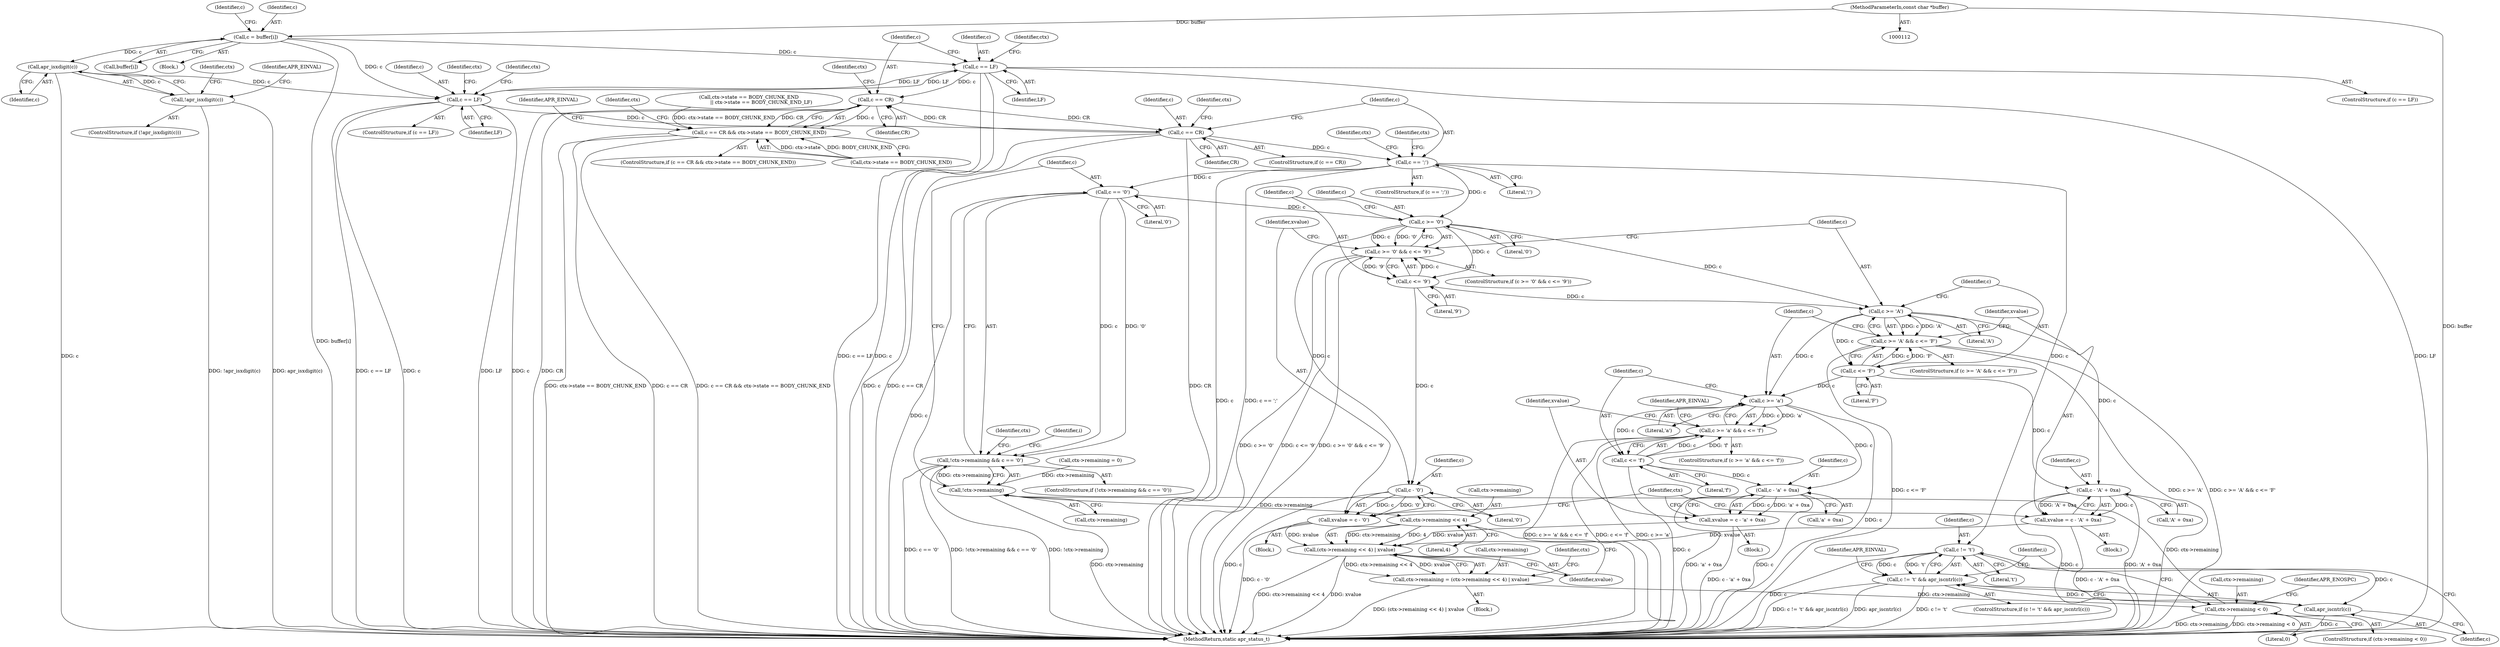 digraph "0_httpd_e427c41257957b57036d5a549b260b6185d1dd73_0@array" {
"1000128" [label="(Call,c = buffer[i])"];
"1000114" [label="(MethodParameterIn,const char *buffer)"];
"1000151" [label="(Call,c == LF)"];
"1000163" [label="(Call,c == CR)"];
"1000162" [label="(Call,c == CR && ctx->state == BODY_CHUNK_END)"];
"1000257" [label="(Call,c == CR)"];
"1000268" [label="(Call,c == ';')"];
"1000287" [label="(Call,c != '\t')"];
"1000286" [label="(Call,c != '\t' && apr_iscntrl(c))"];
"1000290" [label="(Call,apr_iscntrl(c))"];
"1000310" [label="(Call,c == '0')"];
"1000305" [label="(Call,!ctx->remaining && c == '0')"];
"1000333" [label="(Call,c >= '0')"];
"1000332" [label="(Call,c >= '0' && c <= '9')"];
"1000336" [label="(Call,c <= '9')"];
"1000342" [label="(Call,c - '0')"];
"1000340" [label="(Call,xvalue = c - '0')"];
"1000387" [label="(Call,(ctx->remaining << 4) | xvalue)"];
"1000383" [label="(Call,ctx->remaining = (ctx->remaining << 4) | xvalue)"];
"1000395" [label="(Call,ctx->remaining < 0)"];
"1000306" [label="(Call,!ctx->remaining)"];
"1000388" [label="(Call,ctx->remaining << 4)"];
"1000348" [label="(Call,c >= 'A')"];
"1000347" [label="(Call,c >= 'A' && c <= 'F')"];
"1000351" [label="(Call,c <= 'F')"];
"1000357" [label="(Call,c - 'A' + 0xa)"];
"1000355" [label="(Call,xvalue = c - 'A' + 0xa)"];
"1000365" [label="(Call,c >= 'a')"];
"1000364" [label="(Call,c >= 'a' && c <= 'f')"];
"1000368" [label="(Call,c <= 'f')"];
"1000374" [label="(Call,c - 'a' + 0xa)"];
"1000372" [label="(Call,xvalue = c - 'a' + 0xa)"];
"1000224" [label="(Call,c == LF)"];
"1000193" [label="(Call,apr_isxdigit(c))"];
"1000192" [label="(Call,!apr_isxdigit(c))"];
"1000281" [label="(Identifier,ctx)"];
"1000312" [label="(Literal,'0')"];
"1000364" [label="(Call,c >= 'a' && c <= 'f')"];
"1000192" [label="(Call,!apr_isxdigit(c))"];
"1000393" [label="(Identifier,xvalue)"];
"1000354" [label="(Block,)"];
"1000373" [label="(Identifier,xvalue)"];
"1000371" [label="(Block,)"];
"1000205" [label="(Call,ctx->remaining = 0)"];
"1000291" [label="(Identifier,c)"];
"1000347" [label="(Call,c >= 'A' && c <= 'F')"];
"1000310" [label="(Call,c == '0')"];
"1000285" [label="(ControlStructure,if (c != '\t' && apr_iscntrl(c)))"];
"1000194" [label="(Identifier,c)"];
"1000369" [label="(Identifier,c)"];
"1000257" [label="(Call,c == CR)"];
"1000302" [label="(Block,)"];
"1000341" [label="(Identifier,xvalue)"];
"1000270" [label="(Literal,';')"];
"1000166" [label="(Call,ctx->state == BODY_CHUNK_END)"];
"1000202" [label="(Identifier,ctx)"];
"1000128" [label="(Call,c = buffer[i])"];
"1000363" [label="(ControlStructure,if (c >= 'a' && c <= 'f'))"];
"1000350" [label="(Literal,'A')"];
"1000287" [label="(Call,c != '\t')"];
"1000290" [label="(Call,apr_iscntrl(c))"];
"1000311" [label="(Identifier,c)"];
"1000256" [label="(ControlStructure,if (c == CR))"];
"1000230" [label="(Identifier,ctx)"];
"1000431" [label="(MethodReturn,static apr_status_t)"];
"1000352" [label="(Identifier,c)"];
"1000356" [label="(Identifier,xvalue)"];
"1000304" [label="(ControlStructure,if (!ctx->remaining && c == '0'))"];
"1000355" [label="(Call,xvalue = c - 'A' + 0xa)"];
"1000374" [label="(Call,c - 'a' + 0xa)"];
"1000258" [label="(Identifier,c)"];
"1000368" [label="(Call,c <= 'f')"];
"1000375" [label="(Identifier,c)"];
"1000180" [label="(Identifier,APR_EINVAL)"];
"1000263" [label="(Identifier,ctx)"];
"1000269" [label="(Identifier,c)"];
"1000331" [label="(ControlStructure,if (c >= '0' && c <= '9'))"];
"1000151" [label="(Call,c == LF)"];
"1000388" [label="(Call,ctx->remaining << 4)"];
"1000335" [label="(Literal,'0')"];
"1000333" [label="(Call,c >= '0')"];
"1000359" [label="(Call,'A' + 0xa)"];
"1000286" [label="(Call,c != '\t' && apr_iscntrl(c))"];
"1000382" [label="(Identifier,APR_EINVAL)"];
"1000343" [label="(Identifier,c)"];
"1000348" [label="(Call,c >= 'A')"];
"1000289" [label="(Literal,'\t')"];
"1000384" [label="(Call,ctx->remaining)"];
"1000387" [label="(Call,(ctx->remaining << 4) | xvalue)"];
"1000397" [label="(Identifier,ctx)"];
"1000223" [label="(ControlStructure,if (c == LF))"];
"1000249" [label="(Identifier,ctx)"];
"1000274" [label="(Identifier,ctx)"];
"1000370" [label="(Literal,'f')"];
"1000162" [label="(Call,c == CR && ctx->state == BODY_CHUNK_END)"];
"1000135" [label="(Identifier,c)"];
"1000294" [label="(Identifier,APR_EINVAL)"];
"1000165" [label="(Identifier,CR)"];
"1000164" [label="(Identifier,c)"];
"1000267" [label="(ControlStructure,if (c == ';'))"];
"1000395" [label="(Call,ctx->remaining < 0)"];
"1000366" [label="(Identifier,c)"];
"1000163" [label="(Call,c == CR)"];
"1000394" [label="(ControlStructure,if (ctx->remaining < 0))"];
"1000342" [label="(Call,c - '0')"];
"1000288" [label="(Identifier,c)"];
"1000399" [label="(Literal,0)"];
"1000306" [label="(Call,!ctx->remaining)"];
"1000402" [label="(Identifier,APR_ENOSPC)"];
"1000168" [label="(Identifier,ctx)"];
"1000349" [label="(Identifier,c)"];
"1000174" [label="(Identifier,ctx)"];
"1000129" [label="(Identifier,c)"];
"1000353" [label="(Literal,'F')"];
"1000114" [label="(MethodParameterIn,const char *buffer)"];
"1000193" [label="(Call,apr_isxdigit(c))"];
"1000346" [label="(ControlStructure,if (c >= 'A' && c <= 'F'))"];
"1000138" [label="(Call,ctx->state == BODY_CHUNK_END\n                || ctx->state == BODY_CHUNK_END_LF)"];
"1000340" [label="(Call,xvalue = c - '0')"];
"1000226" [label="(Identifier,LF)"];
"1000408" [label="(Identifier,i)"];
"1000396" [label="(Call,ctx->remaining)"];
"1000161" [label="(ControlStructure,if (c == CR && ctx->state == BODY_CHUNK_END))"];
"1000150" [label="(ControlStructure,if (c == LF))"];
"1000305" [label="(Call,!ctx->remaining && c == '0')"];
"1000365" [label="(Call,c >= 'a')"];
"1000319" [label="(Identifier,ctx)"];
"1000268" [label="(Call,c == ';')"];
"1000307" [label="(Call,ctx->remaining)"];
"1000357" [label="(Call,c - 'A' + 0xa)"];
"1000153" [label="(Identifier,LF)"];
"1000197" [label="(Identifier,APR_EINVAL)"];
"1000383" [label="(Call,ctx->remaining = (ctx->remaining << 4) | xvalue)"];
"1000157" [label="(Identifier,ctx)"];
"1000358" [label="(Identifier,c)"];
"1000337" [label="(Identifier,c)"];
"1000334" [label="(Identifier,c)"];
"1000385" [label="(Identifier,ctx)"];
"1000126" [label="(Block,)"];
"1000367" [label="(Literal,'a')"];
"1000344" [label="(Literal,'0')"];
"1000315" [label="(Identifier,i)"];
"1000336" [label="(Call,c <= '9')"];
"1000152" [label="(Identifier,c)"];
"1000225" [label="(Identifier,c)"];
"1000259" [label="(Identifier,CR)"];
"1000224" [label="(Call,c == LF)"];
"1000332" [label="(Call,c >= '0' && c <= '9')"];
"1000392" [label="(Literal,4)"];
"1000191" [label="(ControlStructure,if (!apr_isxdigit(c)))"];
"1000339" [label="(Block,)"];
"1000130" [label="(Call,buffer[i])"];
"1000338" [label="(Literal,'9')"];
"1000372" [label="(Call,xvalue = c - 'a' + 0xa)"];
"1000389" [label="(Call,ctx->remaining)"];
"1000376" [label="(Call,'a' + 0xa)"];
"1000351" [label="(Call,c <= 'F')"];
"1000128" -> "1000126"  [label="AST: "];
"1000128" -> "1000130"  [label="CFG: "];
"1000129" -> "1000128"  [label="AST: "];
"1000130" -> "1000128"  [label="AST: "];
"1000135" -> "1000128"  [label="CFG: "];
"1000128" -> "1000431"  [label="DDG: buffer[i]"];
"1000114" -> "1000128"  [label="DDG: buffer"];
"1000128" -> "1000151"  [label="DDG: c"];
"1000128" -> "1000193"  [label="DDG: c"];
"1000128" -> "1000224"  [label="DDG: c"];
"1000114" -> "1000112"  [label="AST: "];
"1000114" -> "1000431"  [label="DDG: buffer"];
"1000151" -> "1000150"  [label="AST: "];
"1000151" -> "1000153"  [label="CFG: "];
"1000152" -> "1000151"  [label="AST: "];
"1000153" -> "1000151"  [label="AST: "];
"1000157" -> "1000151"  [label="CFG: "];
"1000164" -> "1000151"  [label="CFG: "];
"1000151" -> "1000431"  [label="DDG: c == LF"];
"1000151" -> "1000431"  [label="DDG: c"];
"1000151" -> "1000431"  [label="DDG: LF"];
"1000224" -> "1000151"  [label="DDG: LF"];
"1000151" -> "1000163"  [label="DDG: c"];
"1000151" -> "1000224"  [label="DDG: LF"];
"1000163" -> "1000162"  [label="AST: "];
"1000163" -> "1000165"  [label="CFG: "];
"1000164" -> "1000163"  [label="AST: "];
"1000165" -> "1000163"  [label="AST: "];
"1000168" -> "1000163"  [label="CFG: "];
"1000162" -> "1000163"  [label="CFG: "];
"1000163" -> "1000431"  [label="DDG: c"];
"1000163" -> "1000431"  [label="DDG: CR"];
"1000163" -> "1000162"  [label="DDG: c"];
"1000163" -> "1000162"  [label="DDG: CR"];
"1000257" -> "1000163"  [label="DDG: CR"];
"1000163" -> "1000257"  [label="DDG: CR"];
"1000162" -> "1000161"  [label="AST: "];
"1000162" -> "1000166"  [label="CFG: "];
"1000166" -> "1000162"  [label="AST: "];
"1000174" -> "1000162"  [label="CFG: "];
"1000180" -> "1000162"  [label="CFG: "];
"1000162" -> "1000431"  [label="DDG: ctx->state == BODY_CHUNK_END"];
"1000162" -> "1000431"  [label="DDG: c == CR"];
"1000162" -> "1000431"  [label="DDG: c == CR && ctx->state == BODY_CHUNK_END"];
"1000138" -> "1000162"  [label="DDG: ctx->state == BODY_CHUNK_END"];
"1000166" -> "1000162"  [label="DDG: ctx->state"];
"1000166" -> "1000162"  [label="DDG: BODY_CHUNK_END"];
"1000257" -> "1000256"  [label="AST: "];
"1000257" -> "1000259"  [label="CFG: "];
"1000258" -> "1000257"  [label="AST: "];
"1000259" -> "1000257"  [label="AST: "];
"1000263" -> "1000257"  [label="CFG: "];
"1000269" -> "1000257"  [label="CFG: "];
"1000257" -> "1000431"  [label="DDG: CR"];
"1000257" -> "1000431"  [label="DDG: c"];
"1000257" -> "1000431"  [label="DDG: c == CR"];
"1000224" -> "1000257"  [label="DDG: c"];
"1000257" -> "1000268"  [label="DDG: c"];
"1000268" -> "1000267"  [label="AST: "];
"1000268" -> "1000270"  [label="CFG: "];
"1000269" -> "1000268"  [label="AST: "];
"1000270" -> "1000268"  [label="AST: "];
"1000274" -> "1000268"  [label="CFG: "];
"1000281" -> "1000268"  [label="CFG: "];
"1000268" -> "1000431"  [label="DDG: c"];
"1000268" -> "1000431"  [label="DDG: c == ';'"];
"1000268" -> "1000287"  [label="DDG: c"];
"1000268" -> "1000310"  [label="DDG: c"];
"1000268" -> "1000333"  [label="DDG: c"];
"1000287" -> "1000286"  [label="AST: "];
"1000287" -> "1000289"  [label="CFG: "];
"1000288" -> "1000287"  [label="AST: "];
"1000289" -> "1000287"  [label="AST: "];
"1000291" -> "1000287"  [label="CFG: "];
"1000286" -> "1000287"  [label="CFG: "];
"1000287" -> "1000431"  [label="DDG: c"];
"1000287" -> "1000286"  [label="DDG: c"];
"1000287" -> "1000286"  [label="DDG: '\t'"];
"1000287" -> "1000290"  [label="DDG: c"];
"1000286" -> "1000285"  [label="AST: "];
"1000286" -> "1000290"  [label="CFG: "];
"1000290" -> "1000286"  [label="AST: "];
"1000294" -> "1000286"  [label="CFG: "];
"1000408" -> "1000286"  [label="CFG: "];
"1000286" -> "1000431"  [label="DDG: c != '\t' && apr_iscntrl(c)"];
"1000286" -> "1000431"  [label="DDG: apr_iscntrl(c)"];
"1000286" -> "1000431"  [label="DDG: c != '\t'"];
"1000290" -> "1000286"  [label="DDG: c"];
"1000290" -> "1000291"  [label="CFG: "];
"1000291" -> "1000290"  [label="AST: "];
"1000290" -> "1000431"  [label="DDG: c"];
"1000310" -> "1000305"  [label="AST: "];
"1000310" -> "1000312"  [label="CFG: "];
"1000311" -> "1000310"  [label="AST: "];
"1000312" -> "1000310"  [label="AST: "];
"1000305" -> "1000310"  [label="CFG: "];
"1000310" -> "1000431"  [label="DDG: c"];
"1000310" -> "1000305"  [label="DDG: c"];
"1000310" -> "1000305"  [label="DDG: '0'"];
"1000310" -> "1000333"  [label="DDG: c"];
"1000305" -> "1000304"  [label="AST: "];
"1000305" -> "1000306"  [label="CFG: "];
"1000306" -> "1000305"  [label="AST: "];
"1000315" -> "1000305"  [label="CFG: "];
"1000319" -> "1000305"  [label="CFG: "];
"1000305" -> "1000431"  [label="DDG: c == '0'"];
"1000305" -> "1000431"  [label="DDG: !ctx->remaining && c == '0'"];
"1000305" -> "1000431"  [label="DDG: !ctx->remaining"];
"1000306" -> "1000305"  [label="DDG: ctx->remaining"];
"1000333" -> "1000332"  [label="AST: "];
"1000333" -> "1000335"  [label="CFG: "];
"1000334" -> "1000333"  [label="AST: "];
"1000335" -> "1000333"  [label="AST: "];
"1000337" -> "1000333"  [label="CFG: "];
"1000332" -> "1000333"  [label="CFG: "];
"1000333" -> "1000332"  [label="DDG: c"];
"1000333" -> "1000332"  [label="DDG: '0'"];
"1000333" -> "1000336"  [label="DDG: c"];
"1000333" -> "1000342"  [label="DDG: c"];
"1000333" -> "1000348"  [label="DDG: c"];
"1000332" -> "1000331"  [label="AST: "];
"1000332" -> "1000336"  [label="CFG: "];
"1000336" -> "1000332"  [label="AST: "];
"1000341" -> "1000332"  [label="CFG: "];
"1000349" -> "1000332"  [label="CFG: "];
"1000332" -> "1000431"  [label="DDG: c >= '0'"];
"1000332" -> "1000431"  [label="DDG: c <= '9'"];
"1000332" -> "1000431"  [label="DDG: c >= '0' && c <= '9'"];
"1000336" -> "1000332"  [label="DDG: c"];
"1000336" -> "1000332"  [label="DDG: '9'"];
"1000336" -> "1000338"  [label="CFG: "];
"1000337" -> "1000336"  [label="AST: "];
"1000338" -> "1000336"  [label="AST: "];
"1000336" -> "1000342"  [label="DDG: c"];
"1000336" -> "1000348"  [label="DDG: c"];
"1000342" -> "1000340"  [label="AST: "];
"1000342" -> "1000344"  [label="CFG: "];
"1000343" -> "1000342"  [label="AST: "];
"1000344" -> "1000342"  [label="AST: "];
"1000340" -> "1000342"  [label="CFG: "];
"1000342" -> "1000431"  [label="DDG: c"];
"1000342" -> "1000340"  [label="DDG: c"];
"1000342" -> "1000340"  [label="DDG: '0'"];
"1000340" -> "1000339"  [label="AST: "];
"1000341" -> "1000340"  [label="AST: "];
"1000385" -> "1000340"  [label="CFG: "];
"1000340" -> "1000431"  [label="DDG: c - '0'"];
"1000340" -> "1000387"  [label="DDG: xvalue"];
"1000387" -> "1000383"  [label="AST: "];
"1000387" -> "1000393"  [label="CFG: "];
"1000388" -> "1000387"  [label="AST: "];
"1000393" -> "1000387"  [label="AST: "];
"1000383" -> "1000387"  [label="CFG: "];
"1000387" -> "1000431"  [label="DDG: xvalue"];
"1000387" -> "1000431"  [label="DDG: ctx->remaining << 4"];
"1000387" -> "1000383"  [label="DDG: ctx->remaining << 4"];
"1000387" -> "1000383"  [label="DDG: xvalue"];
"1000388" -> "1000387"  [label="DDG: ctx->remaining"];
"1000388" -> "1000387"  [label="DDG: 4"];
"1000355" -> "1000387"  [label="DDG: xvalue"];
"1000372" -> "1000387"  [label="DDG: xvalue"];
"1000383" -> "1000302"  [label="AST: "];
"1000384" -> "1000383"  [label="AST: "];
"1000397" -> "1000383"  [label="CFG: "];
"1000383" -> "1000431"  [label="DDG: (ctx->remaining << 4) | xvalue"];
"1000383" -> "1000395"  [label="DDG: ctx->remaining"];
"1000395" -> "1000394"  [label="AST: "];
"1000395" -> "1000399"  [label="CFG: "];
"1000396" -> "1000395"  [label="AST: "];
"1000399" -> "1000395"  [label="AST: "];
"1000402" -> "1000395"  [label="CFG: "];
"1000408" -> "1000395"  [label="CFG: "];
"1000395" -> "1000431"  [label="DDG: ctx->remaining"];
"1000395" -> "1000431"  [label="DDG: ctx->remaining < 0"];
"1000395" -> "1000306"  [label="DDG: ctx->remaining"];
"1000306" -> "1000307"  [label="CFG: "];
"1000307" -> "1000306"  [label="AST: "];
"1000311" -> "1000306"  [label="CFG: "];
"1000306" -> "1000431"  [label="DDG: ctx->remaining"];
"1000205" -> "1000306"  [label="DDG: ctx->remaining"];
"1000306" -> "1000388"  [label="DDG: ctx->remaining"];
"1000388" -> "1000392"  [label="CFG: "];
"1000389" -> "1000388"  [label="AST: "];
"1000392" -> "1000388"  [label="AST: "];
"1000393" -> "1000388"  [label="CFG: "];
"1000348" -> "1000347"  [label="AST: "];
"1000348" -> "1000350"  [label="CFG: "];
"1000349" -> "1000348"  [label="AST: "];
"1000350" -> "1000348"  [label="AST: "];
"1000352" -> "1000348"  [label="CFG: "];
"1000347" -> "1000348"  [label="CFG: "];
"1000348" -> "1000347"  [label="DDG: c"];
"1000348" -> "1000347"  [label="DDG: 'A'"];
"1000348" -> "1000351"  [label="DDG: c"];
"1000348" -> "1000357"  [label="DDG: c"];
"1000348" -> "1000365"  [label="DDG: c"];
"1000347" -> "1000346"  [label="AST: "];
"1000347" -> "1000351"  [label="CFG: "];
"1000351" -> "1000347"  [label="AST: "];
"1000356" -> "1000347"  [label="CFG: "];
"1000366" -> "1000347"  [label="CFG: "];
"1000347" -> "1000431"  [label="DDG: c <= 'F'"];
"1000347" -> "1000431"  [label="DDG: c >= 'A'"];
"1000347" -> "1000431"  [label="DDG: c >= 'A' && c <= 'F'"];
"1000351" -> "1000347"  [label="DDG: c"];
"1000351" -> "1000347"  [label="DDG: 'F'"];
"1000351" -> "1000353"  [label="CFG: "];
"1000352" -> "1000351"  [label="AST: "];
"1000353" -> "1000351"  [label="AST: "];
"1000351" -> "1000357"  [label="DDG: c"];
"1000351" -> "1000365"  [label="DDG: c"];
"1000357" -> "1000355"  [label="AST: "];
"1000357" -> "1000359"  [label="CFG: "];
"1000358" -> "1000357"  [label="AST: "];
"1000359" -> "1000357"  [label="AST: "];
"1000355" -> "1000357"  [label="CFG: "];
"1000357" -> "1000431"  [label="DDG: c"];
"1000357" -> "1000431"  [label="DDG: 'A' + 0xa"];
"1000357" -> "1000355"  [label="DDG: c"];
"1000357" -> "1000355"  [label="DDG: 'A' + 0xa"];
"1000355" -> "1000354"  [label="AST: "];
"1000356" -> "1000355"  [label="AST: "];
"1000385" -> "1000355"  [label="CFG: "];
"1000355" -> "1000431"  [label="DDG: c - 'A' + 0xa"];
"1000365" -> "1000364"  [label="AST: "];
"1000365" -> "1000367"  [label="CFG: "];
"1000366" -> "1000365"  [label="AST: "];
"1000367" -> "1000365"  [label="AST: "];
"1000369" -> "1000365"  [label="CFG: "];
"1000364" -> "1000365"  [label="CFG: "];
"1000365" -> "1000431"  [label="DDG: c"];
"1000365" -> "1000364"  [label="DDG: c"];
"1000365" -> "1000364"  [label="DDG: 'a'"];
"1000365" -> "1000368"  [label="DDG: c"];
"1000365" -> "1000374"  [label="DDG: c"];
"1000364" -> "1000363"  [label="AST: "];
"1000364" -> "1000368"  [label="CFG: "];
"1000368" -> "1000364"  [label="AST: "];
"1000373" -> "1000364"  [label="CFG: "];
"1000382" -> "1000364"  [label="CFG: "];
"1000364" -> "1000431"  [label="DDG: c >= 'a'"];
"1000364" -> "1000431"  [label="DDG: c >= 'a' && c <= 'f'"];
"1000364" -> "1000431"  [label="DDG: c <= 'f'"];
"1000368" -> "1000364"  [label="DDG: c"];
"1000368" -> "1000364"  [label="DDG: 'f'"];
"1000368" -> "1000370"  [label="CFG: "];
"1000369" -> "1000368"  [label="AST: "];
"1000370" -> "1000368"  [label="AST: "];
"1000368" -> "1000431"  [label="DDG: c"];
"1000368" -> "1000374"  [label="DDG: c"];
"1000374" -> "1000372"  [label="AST: "];
"1000374" -> "1000376"  [label="CFG: "];
"1000375" -> "1000374"  [label="AST: "];
"1000376" -> "1000374"  [label="AST: "];
"1000372" -> "1000374"  [label="CFG: "];
"1000374" -> "1000431"  [label="DDG: 'a' + 0xa"];
"1000374" -> "1000431"  [label="DDG: c"];
"1000374" -> "1000372"  [label="DDG: c"];
"1000374" -> "1000372"  [label="DDG: 'a' + 0xa"];
"1000372" -> "1000371"  [label="AST: "];
"1000373" -> "1000372"  [label="AST: "];
"1000385" -> "1000372"  [label="CFG: "];
"1000372" -> "1000431"  [label="DDG: c - 'a' + 0xa"];
"1000224" -> "1000223"  [label="AST: "];
"1000224" -> "1000226"  [label="CFG: "];
"1000225" -> "1000224"  [label="AST: "];
"1000226" -> "1000224"  [label="AST: "];
"1000230" -> "1000224"  [label="CFG: "];
"1000249" -> "1000224"  [label="CFG: "];
"1000224" -> "1000431"  [label="DDG: c"];
"1000224" -> "1000431"  [label="DDG: LF"];
"1000224" -> "1000431"  [label="DDG: c == LF"];
"1000193" -> "1000224"  [label="DDG: c"];
"1000193" -> "1000192"  [label="AST: "];
"1000193" -> "1000194"  [label="CFG: "];
"1000194" -> "1000193"  [label="AST: "];
"1000192" -> "1000193"  [label="CFG: "];
"1000193" -> "1000431"  [label="DDG: c"];
"1000193" -> "1000192"  [label="DDG: c"];
"1000192" -> "1000191"  [label="AST: "];
"1000197" -> "1000192"  [label="CFG: "];
"1000202" -> "1000192"  [label="CFG: "];
"1000192" -> "1000431"  [label="DDG: apr_isxdigit(c)"];
"1000192" -> "1000431"  [label="DDG: !apr_isxdigit(c)"];
}
